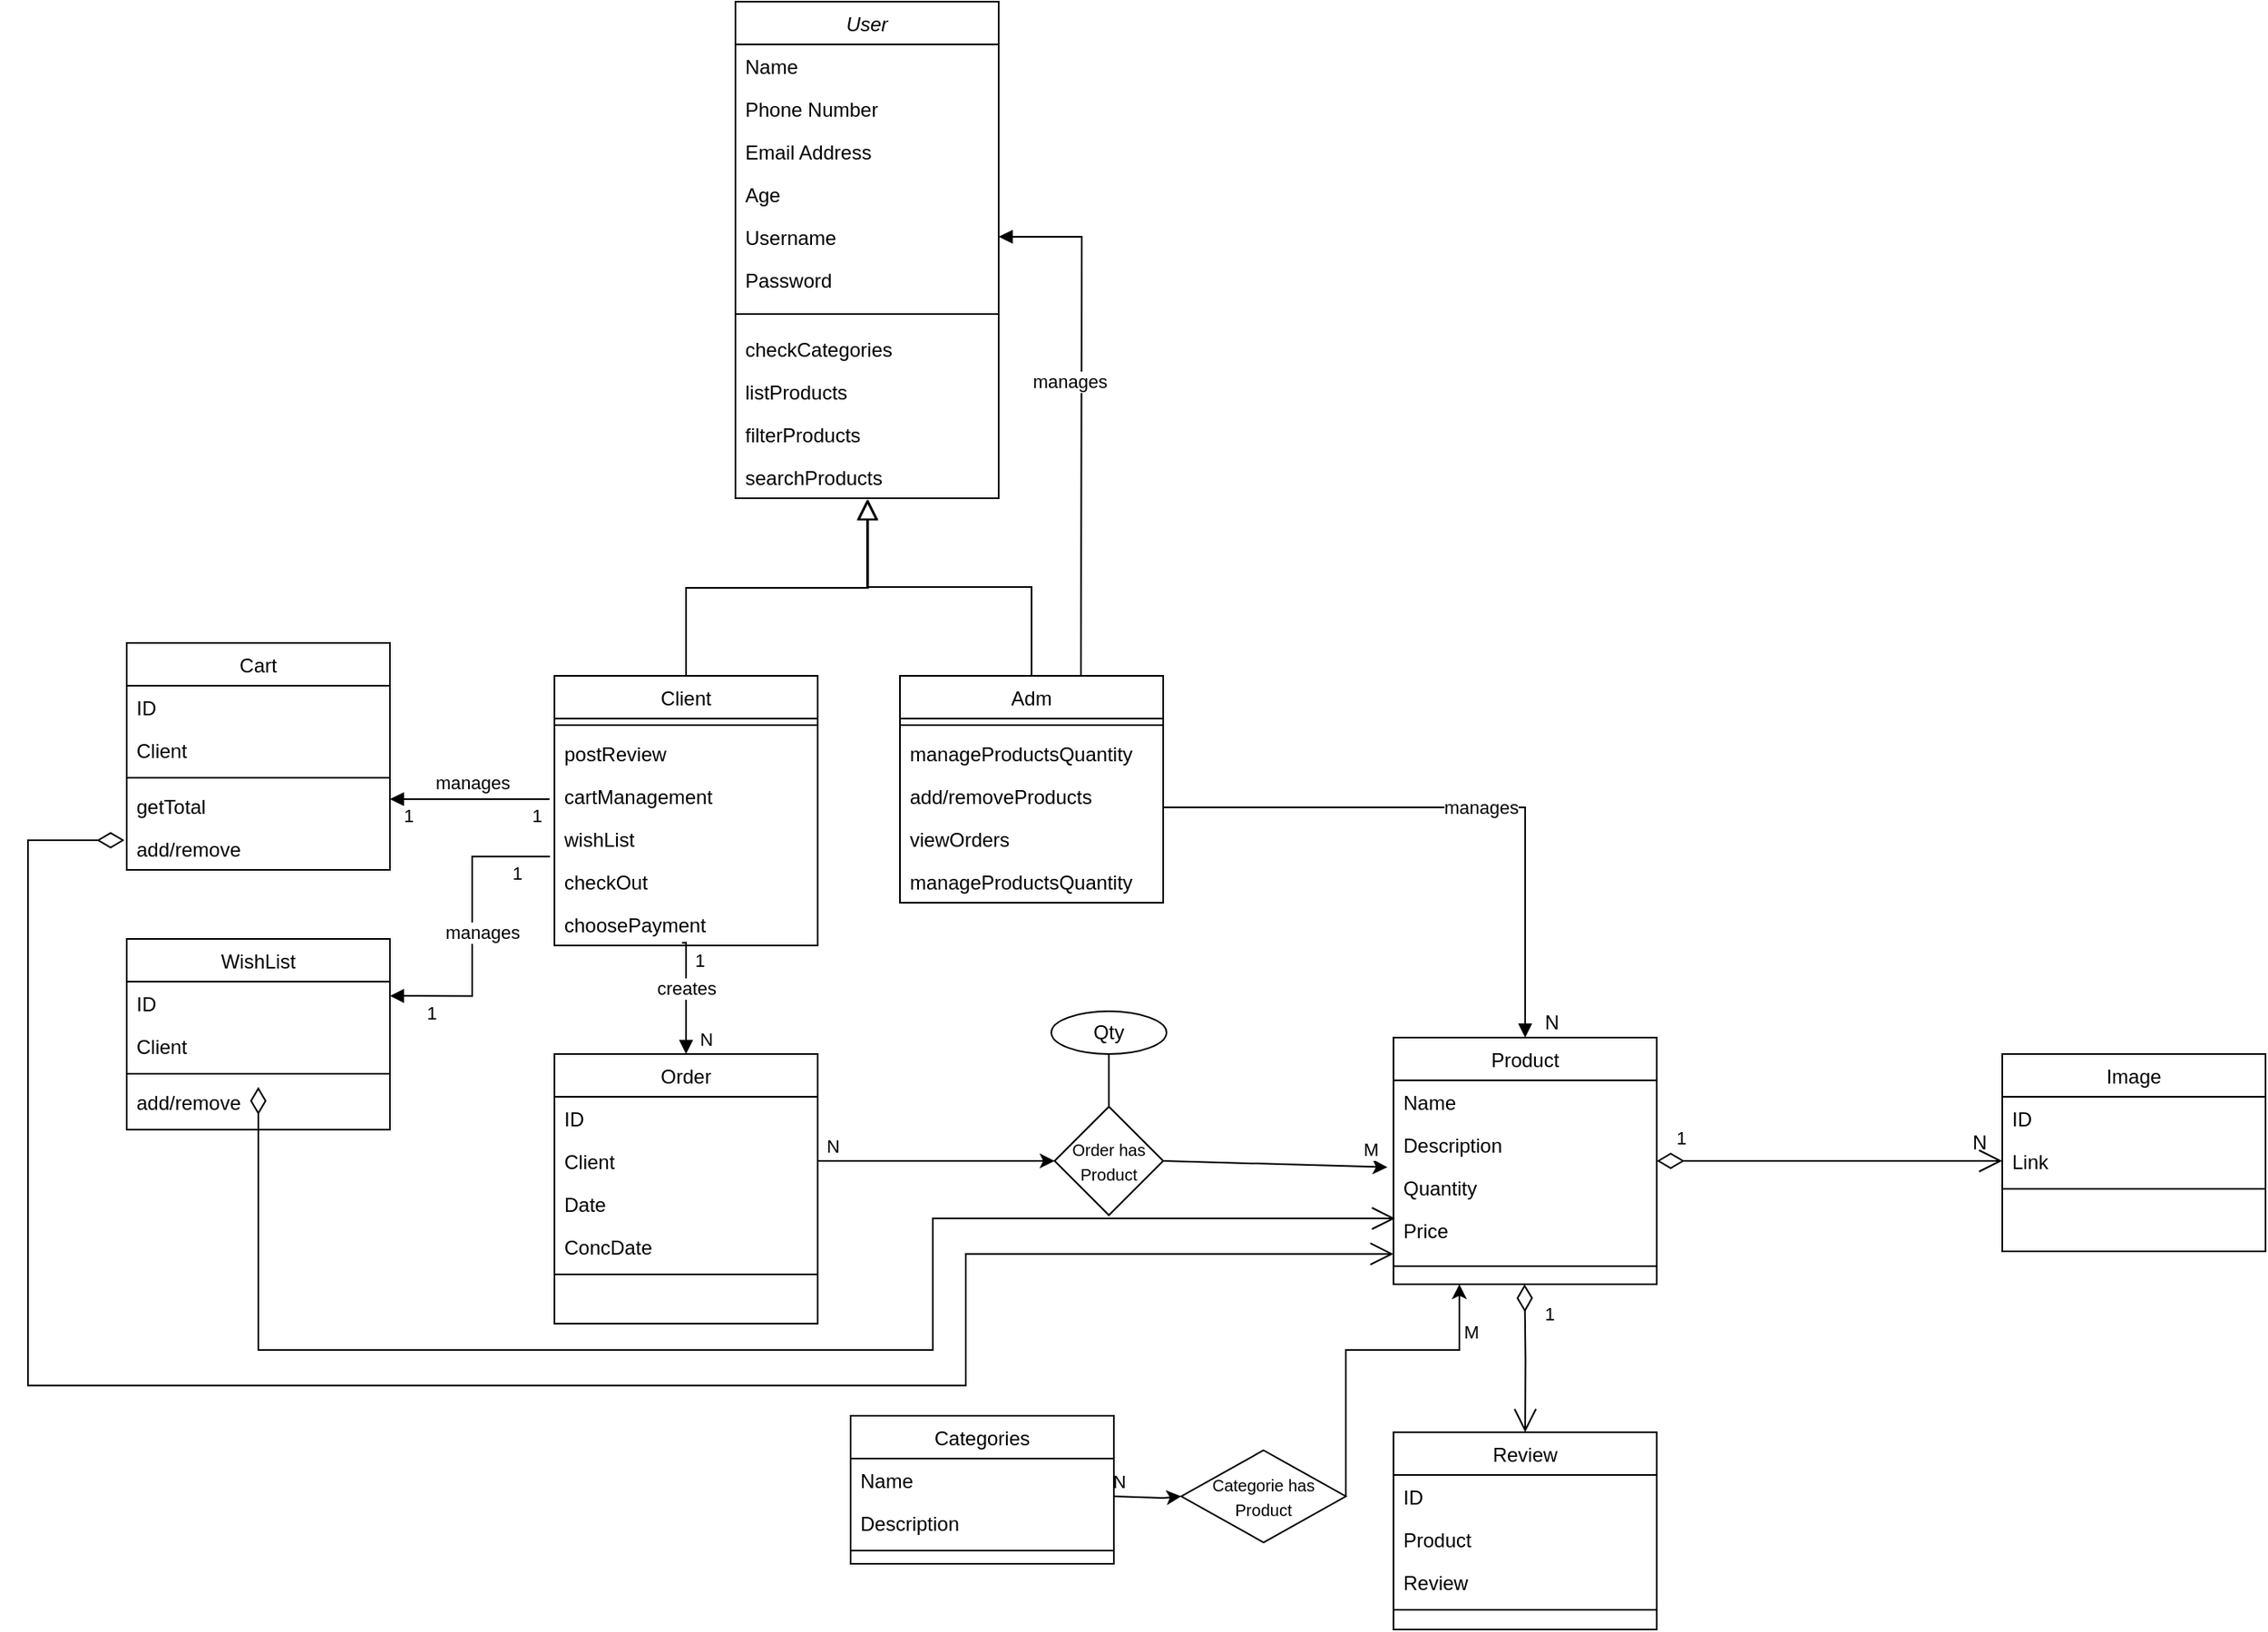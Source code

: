 <mxfile version="22.0.0" type="device">
  <diagram id="C5RBs43oDa-KdzZeNtuy" name="Page-1">
    <mxGraphModel dx="3118" dy="1094" grid="1" gridSize="10" guides="1" tooltips="1" connect="1" arrows="1" fold="1" page="1" pageScale="1" pageWidth="827" pageHeight="1169" math="0" shadow="0">
      <root>
        <mxCell id="WIyWlLk6GJQsqaUBKTNV-0" />
        <mxCell id="WIyWlLk6GJQsqaUBKTNV-1" parent="WIyWlLk6GJQsqaUBKTNV-0" />
        <mxCell id="zkfFHV4jXpPFQw0GAbJ--0" value="User" style="swimlane;fontStyle=2;align=center;verticalAlign=top;childLayout=stackLayout;horizontal=1;startSize=26;horizontalStack=0;resizeParent=1;resizeLast=0;collapsible=1;marginBottom=0;rounded=0;shadow=0;strokeWidth=1;" parent="WIyWlLk6GJQsqaUBKTNV-1" vertex="1">
          <mxGeometry x="230" y="50" width="160" height="302" as="geometry">
            <mxRectangle x="230" y="140" width="160" height="26" as="alternateBounds" />
          </mxGeometry>
        </mxCell>
        <mxCell id="zkfFHV4jXpPFQw0GAbJ--1" value="Name" style="text;align=left;verticalAlign=top;spacingLeft=4;spacingRight=4;overflow=hidden;rotatable=0;points=[[0,0.5],[1,0.5]];portConstraint=eastwest;" parent="zkfFHV4jXpPFQw0GAbJ--0" vertex="1">
          <mxGeometry y="26" width="160" height="26" as="geometry" />
        </mxCell>
        <mxCell id="zkfFHV4jXpPFQw0GAbJ--2" value="Phone Number" style="text;align=left;verticalAlign=top;spacingLeft=4;spacingRight=4;overflow=hidden;rotatable=0;points=[[0,0.5],[1,0.5]];portConstraint=eastwest;rounded=0;shadow=0;html=0;" parent="zkfFHV4jXpPFQw0GAbJ--0" vertex="1">
          <mxGeometry y="52" width="160" height="26" as="geometry" />
        </mxCell>
        <mxCell id="zkfFHV4jXpPFQw0GAbJ--3" value="Email Address" style="text;align=left;verticalAlign=top;spacingLeft=4;spacingRight=4;overflow=hidden;rotatable=0;points=[[0,0.5],[1,0.5]];portConstraint=eastwest;rounded=0;shadow=0;html=0;" parent="zkfFHV4jXpPFQw0GAbJ--0" vertex="1">
          <mxGeometry y="78" width="160" height="26" as="geometry" />
        </mxCell>
        <mxCell id="TlLn--vbq_yU8FAFnLIC-0" value="Age" style="text;align=left;verticalAlign=top;spacingLeft=4;spacingRight=4;overflow=hidden;rotatable=0;points=[[0,0.5],[1,0.5]];portConstraint=eastwest;rounded=0;shadow=0;html=0;" parent="zkfFHV4jXpPFQw0GAbJ--0" vertex="1">
          <mxGeometry y="104" width="160" height="26" as="geometry" />
        </mxCell>
        <mxCell id="TlLn--vbq_yU8FAFnLIC-1" value="Username" style="text;align=left;verticalAlign=top;spacingLeft=4;spacingRight=4;overflow=hidden;rotatable=0;points=[[0,0.5],[1,0.5]];portConstraint=eastwest;rounded=0;shadow=0;html=0;" parent="zkfFHV4jXpPFQw0GAbJ--0" vertex="1">
          <mxGeometry y="130" width="160" height="26" as="geometry" />
        </mxCell>
        <mxCell id="TlLn--vbq_yU8FAFnLIC-2" value="Password" style="text;align=left;verticalAlign=top;spacingLeft=4;spacingRight=4;overflow=hidden;rotatable=0;points=[[0,0.5],[1,0.5]];portConstraint=eastwest;rounded=0;shadow=0;html=0;" parent="zkfFHV4jXpPFQw0GAbJ--0" vertex="1">
          <mxGeometry y="156" width="160" height="26" as="geometry" />
        </mxCell>
        <mxCell id="zkfFHV4jXpPFQw0GAbJ--4" value="" style="line;html=1;strokeWidth=1;align=left;verticalAlign=middle;spacingTop=-1;spacingLeft=3;spacingRight=3;rotatable=1;labelPosition=right;points=[];portConstraint=eastwest;movable=1;resizable=1;deletable=1;editable=1;locked=0;connectable=1;" parent="zkfFHV4jXpPFQw0GAbJ--0" vertex="1">
          <mxGeometry y="182" width="160" height="16" as="geometry" />
        </mxCell>
        <mxCell id="TlLn--vbq_yU8FAFnLIC-4" value="checkCategories" style="text;align=left;verticalAlign=top;spacingLeft=4;spacingRight=4;overflow=hidden;rotatable=0;points=[[0,0.5],[1,0.5]];portConstraint=eastwest;rounded=0;shadow=0;html=0;" parent="zkfFHV4jXpPFQw0GAbJ--0" vertex="1">
          <mxGeometry y="198" width="160" height="26" as="geometry" />
        </mxCell>
        <mxCell id="zkfFHV4jXpPFQw0GAbJ--11" value="listProducts" style="text;align=left;verticalAlign=top;spacingLeft=4;spacingRight=4;overflow=hidden;rotatable=0;points=[[0,0.5],[1,0.5]];portConstraint=eastwest;" parent="zkfFHV4jXpPFQw0GAbJ--0" vertex="1">
          <mxGeometry y="224" width="160" height="26" as="geometry" />
        </mxCell>
        <mxCell id="TlLn--vbq_yU8FAFnLIC-5" value="filterProducts" style="text;align=left;verticalAlign=top;spacingLeft=4;spacingRight=4;overflow=hidden;rotatable=0;points=[[0,0.5],[1,0.5]];portConstraint=eastwest;" parent="zkfFHV4jXpPFQw0GAbJ--0" vertex="1">
          <mxGeometry y="250" width="160" height="26" as="geometry" />
        </mxCell>
        <mxCell id="TlLn--vbq_yU8FAFnLIC-3" value="searchProducts" style="text;align=left;verticalAlign=top;spacingLeft=4;spacingRight=4;overflow=hidden;rotatable=0;points=[[0,0.5],[1,0.5]];portConstraint=eastwest;rounded=0;shadow=0;html=0;" parent="zkfFHV4jXpPFQw0GAbJ--0" vertex="1">
          <mxGeometry y="276" width="160" height="26" as="geometry" />
        </mxCell>
        <mxCell id="zkfFHV4jXpPFQw0GAbJ--6" value="Client" style="swimlane;fontStyle=0;align=center;verticalAlign=top;childLayout=stackLayout;horizontal=1;startSize=26;horizontalStack=0;resizeParent=1;resizeLast=0;collapsible=1;marginBottom=0;rounded=0;shadow=0;strokeWidth=1;" parent="WIyWlLk6GJQsqaUBKTNV-1" vertex="1">
          <mxGeometry x="120" y="460" width="160" height="164" as="geometry">
            <mxRectangle x="130" y="380" width="160" height="26" as="alternateBounds" />
          </mxGeometry>
        </mxCell>
        <mxCell id="TlLn--vbq_yU8FAFnLIC-14" value="" style="line;html=1;strokeWidth=1;align=left;verticalAlign=middle;spacingTop=-1;spacingLeft=3;spacingRight=3;rotatable=0;labelPosition=right;points=[];portConstraint=eastwest;" parent="zkfFHV4jXpPFQw0GAbJ--6" vertex="1">
          <mxGeometry y="26" width="160" height="8" as="geometry" />
        </mxCell>
        <mxCell id="TlLn--vbq_yU8FAFnLIC-8" value="postReview" style="text;align=left;verticalAlign=top;spacingLeft=4;spacingRight=4;overflow=hidden;rotatable=0;points=[[0,0.5],[1,0.5]];portConstraint=eastwest;" parent="zkfFHV4jXpPFQw0GAbJ--6" vertex="1">
          <mxGeometry y="34" width="160" height="26" as="geometry" />
        </mxCell>
        <mxCell id="TlLn--vbq_yU8FAFnLIC-6" value="cartManagement" style="text;align=left;verticalAlign=top;spacingLeft=4;spacingRight=4;overflow=hidden;rotatable=0;points=[[0,0.5],[1,0.5]];portConstraint=eastwest;" parent="zkfFHV4jXpPFQw0GAbJ--6" vertex="1">
          <mxGeometry y="60" width="160" height="26" as="geometry" />
        </mxCell>
        <mxCell id="TlLn--vbq_yU8FAFnLIC-9" value="wishList" style="text;align=left;verticalAlign=top;spacingLeft=4;spacingRight=4;overflow=hidden;rotatable=0;points=[[0,0.5],[1,0.5]];portConstraint=eastwest;" parent="zkfFHV4jXpPFQw0GAbJ--6" vertex="1">
          <mxGeometry y="86" width="160" height="26" as="geometry" />
        </mxCell>
        <mxCell id="TlLn--vbq_yU8FAFnLIC-7" value="checkOut" style="text;align=left;verticalAlign=top;spacingLeft=4;spacingRight=4;overflow=hidden;rotatable=0;points=[[0,0.5],[1,0.5]];portConstraint=eastwest;" parent="zkfFHV4jXpPFQw0GAbJ--6" vertex="1">
          <mxGeometry y="112" width="160" height="26" as="geometry" />
        </mxCell>
        <mxCell id="TlLn--vbq_yU8FAFnLIC-10" value="choosePayment" style="text;align=left;verticalAlign=top;spacingLeft=4;spacingRight=4;overflow=hidden;rotatable=0;points=[[0,0.5],[1,0.5]];portConstraint=eastwest;" parent="zkfFHV4jXpPFQw0GAbJ--6" vertex="1">
          <mxGeometry y="138" width="160" height="26" as="geometry" />
        </mxCell>
        <mxCell id="zkfFHV4jXpPFQw0GAbJ--12" value="" style="endArrow=block;endSize=10;endFill=0;shadow=0;strokeWidth=1;rounded=0;edgeStyle=elbowEdgeStyle;elbow=vertical;exitX=0.5;exitY=0;exitDx=0;exitDy=0;entryX=0.504;entryY=1.027;entryDx=0;entryDy=0;entryPerimeter=0;" parent="WIyWlLk6GJQsqaUBKTNV-1" source="zkfFHV4jXpPFQw0GAbJ--6" target="TlLn--vbq_yU8FAFnLIC-3" edge="1">
          <mxGeometry width="160" relative="1" as="geometry">
            <mxPoint x="186" y="360" as="sourcePoint" />
            <mxPoint x="296" y="352" as="targetPoint" />
          </mxGeometry>
        </mxCell>
        <mxCell id="zkfFHV4jXpPFQw0GAbJ--13" value="Adm" style="swimlane;fontStyle=0;align=center;verticalAlign=top;childLayout=stackLayout;horizontal=1;startSize=26;horizontalStack=0;resizeParent=1;resizeLast=0;collapsible=1;marginBottom=0;rounded=0;shadow=0;strokeWidth=1;" parent="WIyWlLk6GJQsqaUBKTNV-1" vertex="1">
          <mxGeometry x="330" y="460" width="160" height="138" as="geometry">
            <mxRectangle x="330" y="460" width="170" height="26" as="alternateBounds" />
          </mxGeometry>
        </mxCell>
        <mxCell id="zkfFHV4jXpPFQw0GAbJ--15" value="" style="line;html=1;strokeWidth=1;align=left;verticalAlign=middle;spacingTop=-1;spacingLeft=3;spacingRight=3;rotatable=0;labelPosition=right;points=[];portConstraint=eastwest;" parent="zkfFHV4jXpPFQw0GAbJ--13" vertex="1">
          <mxGeometry y="26" width="160" height="8" as="geometry" />
        </mxCell>
        <mxCell id="TlLn--vbq_yU8FAFnLIC-11" value="manageProductsQuantity" style="text;align=left;verticalAlign=top;spacingLeft=4;spacingRight=4;overflow=hidden;rotatable=0;points=[[0,0.5],[1,0.5]];portConstraint=eastwest;" parent="zkfFHV4jXpPFQw0GAbJ--13" vertex="1">
          <mxGeometry y="34" width="160" height="26" as="geometry" />
        </mxCell>
        <mxCell id="TlLn--vbq_yU8FAFnLIC-12" value="add/removeProducts" style="text;align=left;verticalAlign=top;spacingLeft=4;spacingRight=4;overflow=hidden;rotatable=0;points=[[0,0.5],[1,0.5]];portConstraint=eastwest;" parent="zkfFHV4jXpPFQw0GAbJ--13" vertex="1">
          <mxGeometry y="60" width="160" height="26" as="geometry" />
        </mxCell>
        <mxCell id="TlLn--vbq_yU8FAFnLIC-15" value="viewOrders" style="text;align=left;verticalAlign=top;spacingLeft=4;spacingRight=4;overflow=hidden;rotatable=0;points=[[0,0.5],[1,0.5]];portConstraint=eastwest;" parent="zkfFHV4jXpPFQw0GAbJ--13" vertex="1">
          <mxGeometry y="86" width="160" height="26" as="geometry" />
        </mxCell>
        <mxCell id="TlLn--vbq_yU8FAFnLIC-16" value="manageProductsQuantity" style="text;align=left;verticalAlign=top;spacingLeft=4;spacingRight=4;overflow=hidden;rotatable=0;points=[[0,0.5],[1,0.5]];portConstraint=eastwest;" parent="zkfFHV4jXpPFQw0GAbJ--13" vertex="1">
          <mxGeometry y="112" width="160" height="26" as="geometry" />
        </mxCell>
        <mxCell id="zkfFHV4jXpPFQw0GAbJ--16" value="" style="endArrow=block;endSize=10;endFill=0;shadow=0;strokeWidth=1;rounded=0;edgeStyle=elbowEdgeStyle;elbow=vertical;exitX=0.5;exitY=0;exitDx=0;exitDy=0;entryX=0.5;entryY=1.027;entryDx=0;entryDy=0;entryPerimeter=0;" parent="WIyWlLk6GJQsqaUBKTNV-1" source="zkfFHV4jXpPFQw0GAbJ--13" target="TlLn--vbq_yU8FAFnLIC-3" edge="1">
          <mxGeometry width="160" relative="1" as="geometry">
            <mxPoint x="396" y="360" as="sourcePoint" />
            <mxPoint x="296" y="352" as="targetPoint" />
            <Array as="points">
              <mxPoint x="310" y="406" />
            </Array>
          </mxGeometry>
        </mxCell>
        <mxCell id="zkfFHV4jXpPFQw0GAbJ--17" value="Product" style="swimlane;fontStyle=0;align=center;verticalAlign=top;childLayout=stackLayout;horizontal=1;startSize=26;horizontalStack=0;resizeParent=1;resizeLast=0;collapsible=1;marginBottom=0;rounded=0;shadow=0;strokeWidth=1;" parent="WIyWlLk6GJQsqaUBKTNV-1" vertex="1">
          <mxGeometry x="630" y="680" width="160" height="150" as="geometry">
            <mxRectangle x="550" y="140" width="160" height="26" as="alternateBounds" />
          </mxGeometry>
        </mxCell>
        <mxCell id="zkfFHV4jXpPFQw0GAbJ--18" value="Name" style="text;align=left;verticalAlign=top;spacingLeft=4;spacingRight=4;overflow=hidden;rotatable=0;points=[[0,0.5],[1,0.5]];portConstraint=eastwest;" parent="zkfFHV4jXpPFQw0GAbJ--17" vertex="1">
          <mxGeometry y="26" width="160" height="26" as="geometry" />
        </mxCell>
        <mxCell id="zkfFHV4jXpPFQw0GAbJ--19" value="Description" style="text;align=left;verticalAlign=top;spacingLeft=4;spacingRight=4;overflow=hidden;rotatable=0;points=[[0,0.5],[1,0.5]];portConstraint=eastwest;rounded=0;shadow=0;html=0;" parent="zkfFHV4jXpPFQw0GAbJ--17" vertex="1">
          <mxGeometry y="52" width="160" height="26" as="geometry" />
        </mxCell>
        <mxCell id="5h8ZyfGkAoqc7-0TpW6A-0" value="Quantity" style="text;align=left;verticalAlign=top;spacingLeft=4;spacingRight=4;overflow=hidden;rotatable=0;points=[[0,0.5],[1,0.5]];portConstraint=eastwest;rounded=0;shadow=0;html=0;" vertex="1" parent="zkfFHV4jXpPFQw0GAbJ--17">
          <mxGeometry y="78" width="160" height="26" as="geometry" />
        </mxCell>
        <mxCell id="zkfFHV4jXpPFQw0GAbJ--20" value="Price" style="text;align=left;verticalAlign=top;spacingLeft=4;spacingRight=4;overflow=hidden;rotatable=0;points=[[0,0.5],[1,0.5]];portConstraint=eastwest;rounded=0;shadow=0;html=0;" parent="zkfFHV4jXpPFQw0GAbJ--17" vertex="1">
          <mxGeometry y="104" width="160" height="26" as="geometry" />
        </mxCell>
        <mxCell id="zkfFHV4jXpPFQw0GAbJ--23" value="" style="line;html=1;strokeWidth=1;align=left;verticalAlign=middle;spacingTop=-1;spacingLeft=3;spacingRight=3;rotatable=0;labelPosition=right;points=[];portConstraint=eastwest;" parent="zkfFHV4jXpPFQw0GAbJ--17" vertex="1">
          <mxGeometry y="130" width="160" height="18" as="geometry" />
        </mxCell>
        <mxCell id="TlLn--vbq_yU8FAFnLIC-27" value="" style="endArrow=block;endFill=1;html=1;edgeStyle=orthogonalEdgeStyle;align=left;verticalAlign=top;rounded=0;" parent="WIyWlLk6GJQsqaUBKTNV-1" edge="1" target="zkfFHV4jXpPFQw0GAbJ--17">
          <mxGeometry x="-0.714" y="-20" relative="1" as="geometry">
            <mxPoint x="490" y="540" as="sourcePoint" />
            <mxPoint x="630" y="540" as="targetPoint" />
            <mxPoint as="offset" />
            <Array as="points">
              <mxPoint x="710" y="540" />
            </Array>
          </mxGeometry>
        </mxCell>
        <mxCell id="TlLn--vbq_yU8FAFnLIC-29" value="manages" style="edgeLabel;html=1;align=center;verticalAlign=middle;resizable=0;points=[];" parent="TlLn--vbq_yU8FAFnLIC-27" vertex="1" connectable="0">
          <mxGeometry x="0.121" y="-1" relative="1" as="geometry">
            <mxPoint x="-9" y="-1" as="offset" />
          </mxGeometry>
        </mxCell>
        <mxCell id="TlLn--vbq_yU8FAFnLIC-33" value="N" style="text;whiteSpace=wrap;html=1;" parent="WIyWlLk6GJQsqaUBKTNV-1" vertex="1">
          <mxGeometry x="720" y="657" width="40" height="40" as="geometry" />
        </mxCell>
        <mxCell id="TlLn--vbq_yU8FAFnLIC-34" value="Order" style="swimlane;fontStyle=0;align=center;verticalAlign=top;childLayout=stackLayout;horizontal=1;startSize=26;horizontalStack=0;resizeParent=1;resizeLast=0;collapsible=1;marginBottom=0;rounded=0;shadow=0;strokeWidth=1;" parent="WIyWlLk6GJQsqaUBKTNV-1" vertex="1">
          <mxGeometry x="120" y="690" width="160" height="164" as="geometry">
            <mxRectangle x="550" y="140" width="160" height="26" as="alternateBounds" />
          </mxGeometry>
        </mxCell>
        <mxCell id="TlLn--vbq_yU8FAFnLIC-39" value="ID" style="text;align=left;verticalAlign=top;spacingLeft=4;spacingRight=4;overflow=hidden;rotatable=0;points=[[0,0.5],[1,0.5]];portConstraint=eastwest;" parent="TlLn--vbq_yU8FAFnLIC-34" vertex="1">
          <mxGeometry y="26" width="160" height="26" as="geometry" />
        </mxCell>
        <mxCell id="TlLn--vbq_yU8FAFnLIC-57" value="Client" style="text;align=left;verticalAlign=top;spacingLeft=4;spacingRight=4;overflow=hidden;rotatable=0;points=[[0,0.5],[1,0.5]];portConstraint=eastwest;rounded=0;shadow=0;html=0;" parent="TlLn--vbq_yU8FAFnLIC-34" vertex="1">
          <mxGeometry y="52" width="160" height="26" as="geometry" />
        </mxCell>
        <mxCell id="TlLn--vbq_yU8FAFnLIC-36" value="Date" style="text;align=left;verticalAlign=top;spacingLeft=4;spacingRight=4;overflow=hidden;rotatable=0;points=[[0,0.5],[1,0.5]];portConstraint=eastwest;rounded=0;shadow=0;html=0;" parent="TlLn--vbq_yU8FAFnLIC-34" vertex="1">
          <mxGeometry y="78" width="160" height="26" as="geometry" />
        </mxCell>
        <mxCell id="TlLn--vbq_yU8FAFnLIC-58" value="ConcDate" style="text;align=left;verticalAlign=top;spacingLeft=4;spacingRight=4;overflow=hidden;rotatable=0;points=[[0,0.5],[1,0.5]];portConstraint=eastwest;rounded=0;shadow=0;html=0;" parent="TlLn--vbq_yU8FAFnLIC-34" vertex="1">
          <mxGeometry y="104" width="160" height="26" as="geometry" />
        </mxCell>
        <mxCell id="TlLn--vbq_yU8FAFnLIC-37" value="" style="line;html=1;strokeWidth=1;align=left;verticalAlign=middle;spacingTop=-1;spacingLeft=3;spacingRight=3;rotatable=0;labelPosition=right;points=[];portConstraint=eastwest;" parent="TlLn--vbq_yU8FAFnLIC-34" vertex="1">
          <mxGeometry y="130" width="160" height="8" as="geometry" />
        </mxCell>
        <mxCell id="TlLn--vbq_yU8FAFnLIC-40" value="" style="endArrow=block;endFill=1;html=1;edgeStyle=orthogonalEdgeStyle;align=left;verticalAlign=top;rounded=0;exitX=0.484;exitY=0.936;exitDx=0;exitDy=0;exitPerimeter=0;" parent="WIyWlLk6GJQsqaUBKTNV-1" source="TlLn--vbq_yU8FAFnLIC-10" target="TlLn--vbq_yU8FAFnLIC-34" edge="1">
          <mxGeometry x="-0.714" y="-20" relative="1" as="geometry">
            <mxPoint x="190" y="640" as="sourcePoint" />
            <mxPoint x="200" y="670" as="targetPoint" />
            <mxPoint as="offset" />
            <Array as="points">
              <mxPoint x="200" y="622" />
            </Array>
          </mxGeometry>
        </mxCell>
        <mxCell id="TlLn--vbq_yU8FAFnLIC-42" value="creates" style="edgeLabel;html=1;align=center;verticalAlign=middle;resizable=0;points=[];" parent="TlLn--vbq_yU8FAFnLIC-40" vertex="1" connectable="0">
          <mxGeometry x="0.121" y="-1" relative="1" as="geometry">
            <mxPoint x="1" y="-9" as="offset" />
          </mxGeometry>
        </mxCell>
        <mxCell id="TlLn--vbq_yU8FAFnLIC-44" value="1" style="edgeLabel;html=1;align=center;verticalAlign=middle;resizable=0;points=[];" parent="TlLn--vbq_yU8FAFnLIC-40" vertex="1" connectable="0">
          <mxGeometry x="-0.709" y="2" relative="1" as="geometry">
            <mxPoint x="6" y="3" as="offset" />
          </mxGeometry>
        </mxCell>
        <mxCell id="TlLn--vbq_yU8FAFnLIC-46" value="N" style="edgeLabel;html=1;align=center;verticalAlign=middle;resizable=0;points=[];" parent="TlLn--vbq_yU8FAFnLIC-40" vertex="1" connectable="0">
          <mxGeometry x="0.664" relative="1" as="geometry">
            <mxPoint x="12" y="3" as="offset" />
          </mxGeometry>
        </mxCell>
        <mxCell id="TlLn--vbq_yU8FAFnLIC-48" value="&lt;font style=&quot;font-size: 10px;&quot;&gt;Order has Product&lt;/font&gt;" style="rhombus;whiteSpace=wrap;html=1;" parent="WIyWlLk6GJQsqaUBKTNV-1" vertex="1">
          <mxGeometry x="424" y="722" width="66" height="66" as="geometry" />
        </mxCell>
        <mxCell id="TlLn--vbq_yU8FAFnLIC-52" value="" style="endArrow=classic;html=1;rounded=0;entryX=0;entryY=0.5;entryDx=0;entryDy=0;exitX=1;exitY=0.5;exitDx=0;exitDy=0;" parent="WIyWlLk6GJQsqaUBKTNV-1" target="TlLn--vbq_yU8FAFnLIC-48" edge="1">
          <mxGeometry width="50" height="50" relative="1" as="geometry">
            <mxPoint x="280" y="755" as="sourcePoint" />
            <mxPoint x="330" y="710" as="targetPoint" />
          </mxGeometry>
        </mxCell>
        <mxCell id="TlLn--vbq_yU8FAFnLIC-55" value="N" style="edgeLabel;html=1;align=center;verticalAlign=middle;resizable=0;points=[];" parent="TlLn--vbq_yU8FAFnLIC-52" vertex="1" connectable="0">
          <mxGeometry x="-0.882" y="1" relative="1" as="geometry">
            <mxPoint y="-8" as="offset" />
          </mxGeometry>
        </mxCell>
        <mxCell id="TlLn--vbq_yU8FAFnLIC-53" value="" style="endArrow=classic;html=1;rounded=0;exitX=1;exitY=0.5;exitDx=0;exitDy=0;entryX=-0.023;entryY=0.033;entryDx=0;entryDy=0;entryPerimeter=0;" parent="WIyWlLk6GJQsqaUBKTNV-1" source="TlLn--vbq_yU8FAFnLIC-48" target="5h8ZyfGkAoqc7-0TpW6A-0" edge="1">
          <mxGeometry width="50" height="50" relative="1" as="geometry">
            <mxPoint x="500" y="770" as="sourcePoint" />
            <mxPoint x="550" y="720" as="targetPoint" />
          </mxGeometry>
        </mxCell>
        <mxCell id="TlLn--vbq_yU8FAFnLIC-54" value="M" style="edgeLabel;html=1;align=center;verticalAlign=middle;resizable=0;points=[];" parent="TlLn--vbq_yU8FAFnLIC-53" vertex="1" connectable="0">
          <mxGeometry x="0.844" relative="1" as="geometry">
            <mxPoint y="-11" as="offset" />
          </mxGeometry>
        </mxCell>
        <mxCell id="TlLn--vbq_yU8FAFnLIC-59" value="Review" style="swimlane;fontStyle=0;align=center;verticalAlign=top;childLayout=stackLayout;horizontal=1;startSize=26;horizontalStack=0;resizeParent=1;resizeLast=0;collapsible=1;marginBottom=0;rounded=0;shadow=0;strokeWidth=1;" parent="WIyWlLk6GJQsqaUBKTNV-1" vertex="1">
          <mxGeometry x="630" y="920" width="160" height="120" as="geometry">
            <mxRectangle x="550" y="140" width="160" height="26" as="alternateBounds" />
          </mxGeometry>
        </mxCell>
        <mxCell id="TlLn--vbq_yU8FAFnLIC-63" value="ID" style="text;align=left;verticalAlign=top;spacingLeft=4;spacingRight=4;overflow=hidden;rotatable=0;points=[[0,0.5],[1,0.5]];portConstraint=eastwest;" parent="TlLn--vbq_yU8FAFnLIC-59" vertex="1">
          <mxGeometry y="26" width="160" height="26" as="geometry" />
        </mxCell>
        <mxCell id="TlLn--vbq_yU8FAFnLIC-75" value="" style="endArrow=classic;html=1;rounded=0;exitX=1;exitY=0.5;exitDx=0;exitDy=0;entryX=0;entryY=0.5;entryDx=0;entryDy=0;" parent="TlLn--vbq_yU8FAFnLIC-59" target="TlLn--vbq_yU8FAFnLIC-74" edge="1">
          <mxGeometry width="50" height="50" relative="1" as="geometry">
            <mxPoint x="-170" y="39" as="sourcePoint" />
            <mxPoint x="-70" as="targetPoint" />
            <Array as="points">
              <mxPoint x="-140" y="40" />
            </Array>
          </mxGeometry>
        </mxCell>
        <mxCell id="TlLn--vbq_yU8FAFnLIC-76" value="N" style="edgeLabel;html=1;align=center;verticalAlign=middle;resizable=0;points=[];" parent="TlLn--vbq_yU8FAFnLIC-75" vertex="1" connectable="0">
          <mxGeometry x="-0.882" y="1" relative="1" as="geometry">
            <mxPoint y="-8" as="offset" />
          </mxGeometry>
        </mxCell>
        <mxCell id="TlLn--vbq_yU8FAFnLIC-60" value="Product" style="text;align=left;verticalAlign=top;spacingLeft=4;spacingRight=4;overflow=hidden;rotatable=0;points=[[0,0.5],[1,0.5]];portConstraint=eastwest;" parent="TlLn--vbq_yU8FAFnLIC-59" vertex="1">
          <mxGeometry y="52" width="160" height="26" as="geometry" />
        </mxCell>
        <mxCell id="TlLn--vbq_yU8FAFnLIC-61" value="Review" style="text;align=left;verticalAlign=top;spacingLeft=4;spacingRight=4;overflow=hidden;rotatable=0;points=[[0,0.5],[1,0.5]];portConstraint=eastwest;rounded=0;shadow=0;html=0;" parent="TlLn--vbq_yU8FAFnLIC-59" vertex="1">
          <mxGeometry y="78" width="160" height="26" as="geometry" />
        </mxCell>
        <mxCell id="TlLn--vbq_yU8FAFnLIC-62" value="" style="line;html=1;strokeWidth=1;align=left;verticalAlign=middle;spacingTop=-1;spacingLeft=3;spacingRight=3;rotatable=0;labelPosition=right;points=[];portConstraint=eastwest;" parent="TlLn--vbq_yU8FAFnLIC-59" vertex="1">
          <mxGeometry y="104" width="160" height="8" as="geometry" />
        </mxCell>
        <mxCell id="TlLn--vbq_yU8FAFnLIC-64" value="1" style="endArrow=open;html=1;endSize=12;startArrow=diamondThin;startSize=14;startFill=0;edgeStyle=orthogonalEdgeStyle;align=left;verticalAlign=bottom;rounded=0;exitX=0.5;exitY=1;exitDx=0;exitDy=0;" parent="WIyWlLk6GJQsqaUBKTNV-1" edge="1">
          <mxGeometry x="-0.398" y="10" relative="1" as="geometry">
            <mxPoint x="709.66" y="830" as="sourcePoint" />
            <mxPoint x="710" y="920" as="targetPoint" />
            <Array as="points" />
            <mxPoint as="offset" />
          </mxGeometry>
        </mxCell>
        <mxCell id="TlLn--vbq_yU8FAFnLIC-66" value="" style="endArrow=block;endFill=1;html=1;edgeStyle=orthogonalEdgeStyle;align=left;verticalAlign=top;rounded=0;entryX=1;entryY=0.5;entryDx=0;entryDy=0;" parent="WIyWlLk6GJQsqaUBKTNV-1" target="TlLn--vbq_yU8FAFnLIC-1" edge="1">
          <mxGeometry x="-0.714" y="-20" relative="1" as="geometry">
            <mxPoint x="440" y="460" as="sourcePoint" />
            <mxPoint x="580" y="460" as="targetPoint" />
            <mxPoint as="offset" />
          </mxGeometry>
        </mxCell>
        <mxCell id="TlLn--vbq_yU8FAFnLIC-68" value="manages" style="edgeLabel;html=1;align=center;verticalAlign=middle;resizable=0;points=[];" parent="TlLn--vbq_yU8FAFnLIC-66" vertex="1" connectable="0">
          <mxGeometry x="0.121" y="-1" relative="1" as="geometry">
            <mxPoint x="-9" y="-1" as="offset" />
          </mxGeometry>
        </mxCell>
        <mxCell id="TlLn--vbq_yU8FAFnLIC-69" value="Categories" style="swimlane;fontStyle=0;align=center;verticalAlign=top;childLayout=stackLayout;horizontal=1;startSize=26;horizontalStack=0;resizeParent=1;resizeLast=0;collapsible=1;marginBottom=0;rounded=0;shadow=0;strokeWidth=1;" parent="WIyWlLk6GJQsqaUBKTNV-1" vertex="1">
          <mxGeometry x="300" y="910" width="160" height="90" as="geometry">
            <mxRectangle x="550" y="140" width="160" height="26" as="alternateBounds" />
          </mxGeometry>
        </mxCell>
        <mxCell id="TlLn--vbq_yU8FAFnLIC-70" value="Name" style="text;align=left;verticalAlign=top;spacingLeft=4;spacingRight=4;overflow=hidden;rotatable=0;points=[[0,0.5],[1,0.5]];portConstraint=eastwest;" parent="TlLn--vbq_yU8FAFnLIC-69" vertex="1">
          <mxGeometry y="26" width="160" height="26" as="geometry" />
        </mxCell>
        <mxCell id="TlLn--vbq_yU8FAFnLIC-71" value="Description" style="text;align=left;verticalAlign=top;spacingLeft=4;spacingRight=4;overflow=hidden;rotatable=0;points=[[0,0.5],[1,0.5]];portConstraint=eastwest;" parent="TlLn--vbq_yU8FAFnLIC-69" vertex="1">
          <mxGeometry y="52" width="160" height="26" as="geometry" />
        </mxCell>
        <mxCell id="TlLn--vbq_yU8FAFnLIC-73" value="" style="line;html=1;strokeWidth=1;align=left;verticalAlign=middle;spacingTop=-1;spacingLeft=3;spacingRight=3;rotatable=0;labelPosition=right;points=[];portConstraint=eastwest;" parent="TlLn--vbq_yU8FAFnLIC-69" vertex="1">
          <mxGeometry y="78" width="160" height="8" as="geometry" />
        </mxCell>
        <mxCell id="TlLn--vbq_yU8FAFnLIC-74" value="&lt;div&gt;&lt;font style=&quot;font-size: 10px;&quot;&gt;Categorie has Product&lt;/font&gt;&lt;br&gt;&lt;/div&gt;" style="rhombus;whiteSpace=wrap;html=1;" parent="WIyWlLk6GJQsqaUBKTNV-1" vertex="1">
          <mxGeometry x="501" y="931" width="100" height="56" as="geometry" />
        </mxCell>
        <mxCell id="TlLn--vbq_yU8FAFnLIC-77" value="" style="endArrow=classic;html=1;rounded=0;exitX=1;exitY=0.5;exitDx=0;exitDy=0;entryX=0.25;entryY=1;entryDx=0;entryDy=0;" parent="WIyWlLk6GJQsqaUBKTNV-1" source="TlLn--vbq_yU8FAFnLIC-74" edge="1" target="zkfFHV4jXpPFQw0GAbJ--17">
          <mxGeometry width="50" height="50" relative="1" as="geometry">
            <mxPoint x="680" y="974" as="sourcePoint" />
            <mxPoint x="630" y="820" as="targetPoint" />
            <Array as="points">
              <mxPoint x="601" y="870" />
              <mxPoint x="670" y="870" />
            </Array>
          </mxGeometry>
        </mxCell>
        <mxCell id="TlLn--vbq_yU8FAFnLIC-78" value="M" style="edgeLabel;html=1;align=center;verticalAlign=middle;resizable=0;points=[];" parent="TlLn--vbq_yU8FAFnLIC-77" vertex="1" connectable="0">
          <mxGeometry x="0.844" relative="1" as="geometry">
            <mxPoint x="7" y="13" as="offset" />
          </mxGeometry>
        </mxCell>
        <mxCell id="TlLn--vbq_yU8FAFnLIC-86" value="Cart" style="swimlane;fontStyle=0;align=center;verticalAlign=top;childLayout=stackLayout;horizontal=1;startSize=26;horizontalStack=0;resizeParent=1;resizeLast=0;collapsible=1;marginBottom=0;rounded=0;shadow=0;strokeWidth=1;" parent="WIyWlLk6GJQsqaUBKTNV-1" vertex="1">
          <mxGeometry x="-140" y="440" width="160" height="138" as="geometry">
            <mxRectangle x="550" y="140" width="160" height="26" as="alternateBounds" />
          </mxGeometry>
        </mxCell>
        <mxCell id="5h8ZyfGkAoqc7-0TpW6A-5" value="ID" style="text;align=left;verticalAlign=top;spacingLeft=4;spacingRight=4;overflow=hidden;rotatable=0;points=[[0,0.5],[1,0.5]];portConstraint=eastwest;" vertex="1" parent="TlLn--vbq_yU8FAFnLIC-86">
          <mxGeometry y="26" width="160" height="26" as="geometry" />
        </mxCell>
        <mxCell id="TlLn--vbq_yU8FAFnLIC-87" value="Client" style="text;align=left;verticalAlign=top;spacingLeft=4;spacingRight=4;overflow=hidden;rotatable=0;points=[[0,0.5],[1,0.5]];portConstraint=eastwest;" parent="TlLn--vbq_yU8FAFnLIC-86" vertex="1">
          <mxGeometry y="52" width="160" height="26" as="geometry" />
        </mxCell>
        <mxCell id="TlLn--vbq_yU8FAFnLIC-89" value="" style="line;html=1;strokeWidth=1;align=left;verticalAlign=middle;spacingTop=-1;spacingLeft=3;spacingRight=3;rotatable=0;labelPosition=right;points=[];portConstraint=eastwest;" parent="TlLn--vbq_yU8FAFnLIC-86" vertex="1">
          <mxGeometry y="78" width="160" height="8" as="geometry" />
        </mxCell>
        <mxCell id="TlLn--vbq_yU8FAFnLIC-88" value="getTotal" style="text;align=left;verticalAlign=top;spacingLeft=4;spacingRight=4;overflow=hidden;rotatable=0;points=[[0,0.5],[1,0.5]];portConstraint=eastwest;" parent="TlLn--vbq_yU8FAFnLIC-86" vertex="1">
          <mxGeometry y="86" width="160" height="26" as="geometry" />
        </mxCell>
        <mxCell id="TlLn--vbq_yU8FAFnLIC-109" value="add/remove" style="text;align=left;verticalAlign=top;spacingLeft=4;spacingRight=4;overflow=hidden;rotatable=0;points=[[0,0.5],[1,0.5]];portConstraint=eastwest;" parent="TlLn--vbq_yU8FAFnLIC-86" vertex="1">
          <mxGeometry y="112" width="160" height="26" as="geometry" />
        </mxCell>
        <mxCell id="TlLn--vbq_yU8FAFnLIC-90" value="Qty" style="ellipse;whiteSpace=wrap;html=1;" parent="WIyWlLk6GJQsqaUBKTNV-1" vertex="1">
          <mxGeometry x="422" y="664" width="70" height="26" as="geometry" />
        </mxCell>
        <mxCell id="TlLn--vbq_yU8FAFnLIC-91" value="" style="endArrow=none;html=1;rounded=0;exitX=0.5;exitY=0;exitDx=0;exitDy=0;entryX=0.5;entryY=1;entryDx=0;entryDy=0;" parent="WIyWlLk6GJQsqaUBKTNV-1" source="TlLn--vbq_yU8FAFnLIC-48" target="TlLn--vbq_yU8FAFnLIC-90" edge="1">
          <mxGeometry width="50" height="50" relative="1" as="geometry">
            <mxPoint x="400" y="740" as="sourcePoint" />
            <mxPoint x="450" y="690" as="targetPoint" />
          </mxGeometry>
        </mxCell>
        <mxCell id="TlLn--vbq_yU8FAFnLIC-92" value="" style="endArrow=block;endFill=1;html=1;edgeStyle=orthogonalEdgeStyle;align=left;verticalAlign=top;rounded=0;" parent="WIyWlLk6GJQsqaUBKTNV-1" edge="1">
          <mxGeometry x="-0.714" y="-20" relative="1" as="geometry">
            <mxPoint x="117" y="535" as="sourcePoint" />
            <mxPoint x="20" y="535" as="targetPoint" />
            <mxPoint as="offset" />
            <Array as="points">
              <mxPoint x="117" y="535" />
            </Array>
          </mxGeometry>
        </mxCell>
        <mxCell id="TlLn--vbq_yU8FAFnLIC-93" value="manages" style="edgeLabel;html=1;align=center;verticalAlign=middle;resizable=0;points=[];" parent="TlLn--vbq_yU8FAFnLIC-92" vertex="1" connectable="0">
          <mxGeometry x="0.121" y="-1" relative="1" as="geometry">
            <mxPoint x="7" y="-9" as="offset" />
          </mxGeometry>
        </mxCell>
        <mxCell id="TlLn--vbq_yU8FAFnLIC-94" value="1" style="edgeLabel;html=1;align=center;verticalAlign=middle;resizable=0;points=[];" parent="TlLn--vbq_yU8FAFnLIC-92" vertex="1" connectable="0">
          <mxGeometry x="-0.709" y="2" relative="1" as="geometry">
            <mxPoint x="6" y="8" as="offset" />
          </mxGeometry>
        </mxCell>
        <mxCell id="TlLn--vbq_yU8FAFnLIC-95" value="1" style="edgeLabel;html=1;align=center;verticalAlign=middle;resizable=0;points=[];" parent="TlLn--vbq_yU8FAFnLIC-92" vertex="1" connectable="0">
          <mxGeometry x="0.664" relative="1" as="geometry">
            <mxPoint x="-6" y="10" as="offset" />
          </mxGeometry>
        </mxCell>
        <mxCell id="TlLn--vbq_yU8FAFnLIC-96" value="WishList" style="swimlane;fontStyle=0;align=center;verticalAlign=top;childLayout=stackLayout;horizontal=1;startSize=26;horizontalStack=0;resizeParent=1;resizeLast=0;collapsible=1;marginBottom=0;rounded=0;shadow=0;strokeWidth=1;" parent="WIyWlLk6GJQsqaUBKTNV-1" vertex="1">
          <mxGeometry x="-140" y="620" width="160" height="116" as="geometry">
            <mxRectangle x="550" y="140" width="160" height="26" as="alternateBounds" />
          </mxGeometry>
        </mxCell>
        <mxCell id="5h8ZyfGkAoqc7-0TpW6A-6" value="ID" style="text;align=left;verticalAlign=top;spacingLeft=4;spacingRight=4;overflow=hidden;rotatable=0;points=[[0,0.5],[1,0.5]];portConstraint=eastwest;" vertex="1" parent="TlLn--vbq_yU8FAFnLIC-96">
          <mxGeometry y="26" width="160" height="26" as="geometry" />
        </mxCell>
        <mxCell id="TlLn--vbq_yU8FAFnLIC-97" value="Client" style="text;align=left;verticalAlign=top;spacingLeft=4;spacingRight=4;overflow=hidden;rotatable=0;points=[[0,0.5],[1,0.5]];portConstraint=eastwest;" parent="TlLn--vbq_yU8FAFnLIC-96" vertex="1">
          <mxGeometry y="52" width="160" height="26" as="geometry" />
        </mxCell>
        <mxCell id="TlLn--vbq_yU8FAFnLIC-98" value="" style="line;html=1;strokeWidth=1;align=left;verticalAlign=middle;spacingTop=-1;spacingLeft=3;spacingRight=3;rotatable=0;labelPosition=right;points=[];portConstraint=eastwest;" parent="TlLn--vbq_yU8FAFnLIC-96" vertex="1">
          <mxGeometry y="78" width="160" height="8" as="geometry" />
        </mxCell>
        <mxCell id="TlLn--vbq_yU8FAFnLIC-110" value="add/remove" style="text;align=left;verticalAlign=top;spacingLeft=4;spacingRight=4;overflow=hidden;rotatable=0;points=[[0,0.5],[1,0.5]];portConstraint=eastwest;" parent="TlLn--vbq_yU8FAFnLIC-96" vertex="1">
          <mxGeometry y="86" width="160" height="30" as="geometry" />
        </mxCell>
        <mxCell id="TlLn--vbq_yU8FAFnLIC-100" value="" style="endArrow=block;endFill=1;html=1;edgeStyle=orthogonalEdgeStyle;align=left;verticalAlign=top;rounded=0;exitX=-0.017;exitY=-0.08;exitDx=0;exitDy=0;exitPerimeter=0;" parent="WIyWlLk6GJQsqaUBKTNV-1" source="TlLn--vbq_yU8FAFnLIC-7" edge="1">
          <mxGeometry x="-0.714" y="-20" relative="1" as="geometry">
            <mxPoint x="117" y="654.66" as="sourcePoint" />
            <mxPoint x="20" y="654.66" as="targetPoint" />
            <mxPoint as="offset" />
            <Array as="points">
              <mxPoint x="70" y="570" />
              <mxPoint x="70" y="655" />
            </Array>
          </mxGeometry>
        </mxCell>
        <mxCell id="TlLn--vbq_yU8FAFnLIC-101" value="manages" style="edgeLabel;html=1;align=center;verticalAlign=middle;resizable=0;points=[];" parent="TlLn--vbq_yU8FAFnLIC-100" vertex="1" connectable="0">
          <mxGeometry x="0.121" y="-1" relative="1" as="geometry">
            <mxPoint x="7" y="-9" as="offset" />
          </mxGeometry>
        </mxCell>
        <mxCell id="TlLn--vbq_yU8FAFnLIC-102" value="1" style="edgeLabel;html=1;align=center;verticalAlign=middle;resizable=0;points=[];" parent="TlLn--vbq_yU8FAFnLIC-100" vertex="1" connectable="0">
          <mxGeometry x="-0.709" y="2" relative="1" as="geometry">
            <mxPoint x="6" y="8" as="offset" />
          </mxGeometry>
        </mxCell>
        <mxCell id="TlLn--vbq_yU8FAFnLIC-103" value="1" style="edgeLabel;html=1;align=center;verticalAlign=middle;resizable=0;points=[];" parent="TlLn--vbq_yU8FAFnLIC-100" vertex="1" connectable="0">
          <mxGeometry x="0.664" relative="1" as="geometry">
            <mxPoint x="-6" y="10" as="offset" />
          </mxGeometry>
        </mxCell>
        <mxCell id="TlLn--vbq_yU8FAFnLIC-105" value="" style="endArrow=open;html=1;endSize=12;startArrow=diamondThin;startSize=14;startFill=0;edgeStyle=orthogonalEdgeStyle;align=left;verticalAlign=bottom;rounded=0;" parent="WIyWlLk6GJQsqaUBKTNV-1" edge="1">
          <mxGeometry x="-0.342" y="30" relative="1" as="geometry">
            <mxPoint x="-60" y="710" as="sourcePoint" />
            <mxPoint x="631" y="790" as="targetPoint" />
            <Array as="points">
              <mxPoint x="-60" y="870" />
              <mxPoint x="350" y="870" />
              <mxPoint x="350" y="790" />
              <mxPoint x="631" y="790" />
            </Array>
            <mxPoint as="offset" />
          </mxGeometry>
        </mxCell>
        <mxCell id="TlLn--vbq_yU8FAFnLIC-107" value="" style="endArrow=open;html=1;endSize=12;startArrow=diamondThin;startSize=14;startFill=0;edgeStyle=orthogonalEdgeStyle;align=left;verticalAlign=bottom;rounded=0;exitX=-0.008;exitY=0.361;exitDx=0;exitDy=0;exitPerimeter=0;" parent="WIyWlLk6GJQsqaUBKTNV-1" edge="1">
          <mxGeometry x="-0.342" y="30" relative="1" as="geometry">
            <mxPoint x="-141.28" y="559.996" as="sourcePoint" />
            <mxPoint x="630" y="811.61" as="targetPoint" />
            <Array as="points">
              <mxPoint x="-200" y="559.61" />
              <mxPoint x="-200" y="891.61" />
              <mxPoint x="370" y="891.61" />
              <mxPoint x="370" y="811.61" />
            </Array>
            <mxPoint as="offset" />
          </mxGeometry>
        </mxCell>
        <mxCell id="ovReChtTywHEdEiOPs1b-7" value="Image" style="swimlane;fontStyle=0;align=center;verticalAlign=top;childLayout=stackLayout;horizontal=1;startSize=26;horizontalStack=0;resizeParent=1;resizeLast=0;collapsible=1;marginBottom=0;rounded=0;shadow=0;strokeWidth=1;" parent="WIyWlLk6GJQsqaUBKTNV-1" vertex="1">
          <mxGeometry x="1000" y="690" width="160" height="120" as="geometry">
            <mxRectangle x="550" y="140" width="160" height="26" as="alternateBounds" />
          </mxGeometry>
        </mxCell>
        <mxCell id="ovReChtTywHEdEiOPs1b-8" value="ID" style="text;align=left;verticalAlign=top;spacingLeft=4;spacingRight=4;overflow=hidden;rotatable=0;points=[[0,0.5],[1,0.5]];portConstraint=eastwest;" parent="ovReChtTywHEdEiOPs1b-7" vertex="1">
          <mxGeometry y="26" width="160" height="26" as="geometry" />
        </mxCell>
        <mxCell id="ovReChtTywHEdEiOPs1b-11" value="Link" style="text;align=left;verticalAlign=top;spacingLeft=4;spacingRight=4;overflow=hidden;rotatable=0;points=[[0,0.5],[1,0.5]];portConstraint=eastwest;" parent="ovReChtTywHEdEiOPs1b-7" vertex="1">
          <mxGeometry y="52" width="160" height="26" as="geometry" />
        </mxCell>
        <mxCell id="ovReChtTywHEdEiOPs1b-13" value="" style="line;html=1;strokeWidth=1;align=left;verticalAlign=middle;spacingTop=-1;spacingLeft=3;spacingRight=3;rotatable=0;labelPosition=right;points=[];portConstraint=eastwest;" parent="ovReChtTywHEdEiOPs1b-7" vertex="1">
          <mxGeometry y="78" width="160" height="8" as="geometry" />
        </mxCell>
        <mxCell id="ovReChtTywHEdEiOPs1b-15" value="1" style="endArrow=open;html=1;endSize=12;startArrow=diamondThin;startSize=14;startFill=0;edgeStyle=orthogonalEdgeStyle;align=left;verticalAlign=bottom;rounded=0;exitX=1;exitY=0.5;exitDx=0;exitDy=0;entryX=0;entryY=0.5;entryDx=0;entryDy=0;" parent="WIyWlLk6GJQsqaUBKTNV-1" source="zkfFHV4jXpPFQw0GAbJ--17" target="ovReChtTywHEdEiOPs1b-11" edge="1">
          <mxGeometry x="-0.905" y="5" relative="1" as="geometry">
            <mxPoint x="840" y="750" as="sourcePoint" />
            <mxPoint x="840" y="870" as="targetPoint" />
            <Array as="points" />
            <mxPoint as="offset" />
          </mxGeometry>
        </mxCell>
        <mxCell id="ovReChtTywHEdEiOPs1b-16" value="N" style="text;whiteSpace=wrap;html=1;" parent="WIyWlLk6GJQsqaUBKTNV-1" vertex="1">
          <mxGeometry x="980" y="730" width="40" height="10" as="geometry" />
        </mxCell>
      </root>
    </mxGraphModel>
  </diagram>
</mxfile>
